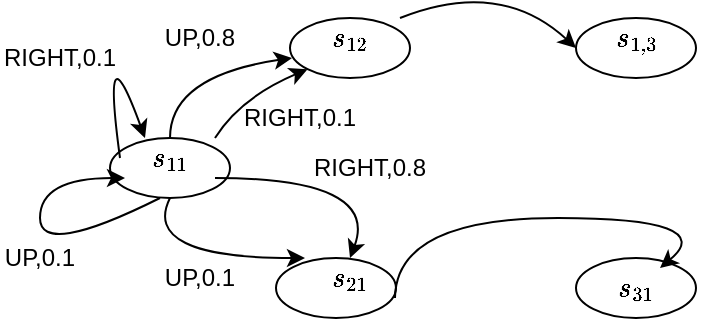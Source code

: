 <mxfile version="12.6.5" type="device"><diagram id="ipYcYHQ99y2hw3lq9FmB" name="Page-1"><mxGraphModel dx="777" dy="492" grid="1" gridSize="10" guides="1" tooltips="1" connect="1" arrows="1" fold="1" page="1" pageScale="1" pageWidth="850" pageHeight="1100" math="1" shadow="0"><root><mxCell id="0"/><mxCell id="1" parent="0"/><mxCell id="C7jofuTTa2PqTlVBUMQ7-1" value="" style="ellipse;whiteSpace=wrap;html=1;" parent="1" vertex="1"><mxGeometry x="95" y="200" width="60" height="30" as="geometry"/></mxCell><mxCell id="C7jofuTTa2PqTlVBUMQ7-3" value="$$ s_{11} $$" style="text;html=1;strokeColor=none;fillColor=none;align=center;verticalAlign=middle;whiteSpace=wrap;rounded=0;" parent="1" vertex="1"><mxGeometry x="80" y="200" width="90" height="20" as="geometry"/></mxCell><mxCell id="C7jofuTTa2PqTlVBUMQ7-7" value="" style="ellipse;whiteSpace=wrap;html=1;" parent="1" vertex="1"><mxGeometry x="185" y="140" width="60" height="30" as="geometry"/></mxCell><mxCell id="C7jofuTTa2PqTlVBUMQ7-8" value="$$ s_{12} $$" style="text;html=1;strokeColor=none;fillColor=none;align=center;verticalAlign=middle;whiteSpace=wrap;rounded=0;" parent="1" vertex="1"><mxGeometry x="170" y="140" width="90" height="20" as="geometry"/></mxCell><mxCell id="C7jofuTTa2PqTlVBUMQ7-9" value="" style="ellipse;whiteSpace=wrap;html=1;" parent="1" vertex="1"><mxGeometry x="178" y="260" width="60" height="30" as="geometry"/></mxCell><mxCell id="C7jofuTTa2PqTlVBUMQ7-10" value="$$ s_{21} $$" style="text;html=1;strokeColor=none;fillColor=none;align=center;verticalAlign=middle;whiteSpace=wrap;rounded=0;" parent="1" vertex="1"><mxGeometry x="170" y="260" width="90" height="20" as="geometry"/></mxCell><mxCell id="C7jofuTTa2PqTlVBUMQ7-15" value="UP,0.1" style="text;html=1;strokeColor=none;fillColor=none;align=center;verticalAlign=middle;whiteSpace=wrap;rounded=0;" parent="1" vertex="1"><mxGeometry x="40" y="250" width="40" height="20" as="geometry"/></mxCell><mxCell id="C7jofuTTa2PqTlVBUMQ7-40" value="" style="curved=1;endArrow=classic;html=1;entryX=0.25;entryY=1;entryDx=0;entryDy=0;" parent="1" target="C7jofuTTa2PqTlVBUMQ7-3" edge="1"><mxGeometry width="50" height="50" relative="1" as="geometry"><mxPoint x="120" y="230" as="sourcePoint"/><mxPoint x="450" y="240" as="targetPoint"/><Array as="points"><mxPoint x="60" y="260"/><mxPoint x="60" y="220"/></Array></mxGeometry></mxCell><mxCell id="C7jofuTTa2PqTlVBUMQ7-41" value="" style="curved=1;endArrow=classic;html=1;exitX=0.5;exitY=0;exitDx=0;exitDy=0;" parent="1" source="C7jofuTTa2PqTlVBUMQ7-3" edge="1"><mxGeometry width="50" height="50" relative="1" as="geometry"><mxPoint x="400" y="290" as="sourcePoint"/><mxPoint x="186" y="160" as="targetPoint"/><Array as="points"><mxPoint x="125" y="169"/></Array></mxGeometry></mxCell><mxCell id="C7jofuTTa2PqTlVBUMQ7-42" value="UP,0.8" style="text;html=1;strokeColor=none;fillColor=none;align=center;verticalAlign=middle;whiteSpace=wrap;rounded=0;" parent="1" vertex="1"><mxGeometry x="120" y="140" width="40" height="20" as="geometry"/></mxCell><mxCell id="C7jofuTTa2PqTlVBUMQ7-43" value="" style="curved=1;endArrow=classic;html=1;exitX=0.5;exitY=1;exitDx=0;exitDy=0;entryX=0.25;entryY=0;entryDx=0;entryDy=0;" parent="1" source="C7jofuTTa2PqTlVBUMQ7-1" target="C7jofuTTa2PqTlVBUMQ7-10" edge="1"><mxGeometry width="50" height="50" relative="1" as="geometry"><mxPoint x="450" y="240" as="sourcePoint"/><mxPoint x="400" y="290" as="targetPoint"/><Array as="points"><mxPoint x="110" y="260"/></Array></mxGeometry></mxCell><mxCell id="C7jofuTTa2PqTlVBUMQ7-45" value="UP,0.1" style="text;html=1;strokeColor=none;fillColor=none;align=center;verticalAlign=middle;whiteSpace=wrap;rounded=0;" parent="1" vertex="1"><mxGeometry x="120" y="260" width="40" height="20" as="geometry"/></mxCell><mxCell id="C7jofuTTa2PqTlVBUMQ7-50" value="" style="ellipse;whiteSpace=wrap;html=1;" parent="1" vertex="1"><mxGeometry x="328" y="140" width="60" height="30" as="geometry"/></mxCell><mxCell id="C7jofuTTa2PqTlVBUMQ7-51" value="$$ s_{1,3} $$" style="text;html=1;strokeColor=none;fillColor=none;align=center;verticalAlign=middle;whiteSpace=wrap;rounded=0;" parent="1" vertex="1"><mxGeometry x="313" y="140" width="90" height="20" as="geometry"/></mxCell><mxCell id="C7jofuTTa2PqTlVBUMQ7-53" value="" style="ellipse;whiteSpace=wrap;html=1;" parent="1" vertex="1"><mxGeometry x="328" y="260" width="60" height="30" as="geometry"/></mxCell><mxCell id="C7jofuTTa2PqTlVBUMQ7-54" value="$$ s_{31} $$" style="text;html=1;strokeColor=none;fillColor=none;align=center;verticalAlign=middle;whiteSpace=wrap;rounded=0;" parent="1" vertex="1"><mxGeometry x="313" y="265" width="90" height="20" as="geometry"/></mxCell><mxCell id="C7jofuTTa2PqTlVBUMQ7-57" value="" style="curved=1;endArrow=classic;html=1;entryX=0;entryY=0.5;entryDx=0;entryDy=0;" parent="1" source="C7jofuTTa2PqTlVBUMQ7-8" target="C7jofuTTa2PqTlVBUMQ7-50" edge="1"><mxGeometry width="50" height="50" relative="1" as="geometry"><mxPoint x="400" y="290" as="sourcePoint"/><mxPoint x="450" y="240" as="targetPoint"/><Array as="points"><mxPoint x="290" y="120"/></Array></mxGeometry></mxCell><mxCell id="C7jofuTTa2PqTlVBUMQ7-58" value="" style="curved=1;endArrow=classic;html=1;exitX=0.75;exitY=1;exitDx=0;exitDy=0;" parent="1" source="C7jofuTTa2PqTlVBUMQ7-10" target="C7jofuTTa2PqTlVBUMQ7-54" edge="1"><mxGeometry width="50" height="50" relative="1" as="geometry"><mxPoint x="400" y="290" as="sourcePoint"/><mxPoint x="450" y="240" as="targetPoint"/><Array as="points"><mxPoint x="238" y="240"/><mxPoint x="400" y="240"/></Array></mxGeometry></mxCell><mxCell id="C7jofuTTa2PqTlVBUMQ7-59" value="" style="curved=1;endArrow=classic;html=1;entryX=0.5;entryY=0;entryDx=0;entryDy=0;exitX=0.75;exitY=1;exitDx=0;exitDy=0;" parent="1" source="C7jofuTTa2PqTlVBUMQ7-3" target="C7jofuTTa2PqTlVBUMQ7-10" edge="1"><mxGeometry width="50" height="50" relative="1" as="geometry"><mxPoint x="400" y="290" as="sourcePoint"/><mxPoint x="450" y="240" as="targetPoint"/><Array as="points"><mxPoint x="230" y="220"/></Array></mxGeometry></mxCell><mxCell id="C7jofuTTa2PqTlVBUMQ7-60" value="RIGHT,0.8" style="text;html=1;strokeColor=none;fillColor=none;align=center;verticalAlign=middle;whiteSpace=wrap;rounded=0;" parent="1" vertex="1"><mxGeometry x="205" y="205" width="40" height="20" as="geometry"/></mxCell><mxCell id="C7jofuTTa2PqTlVBUMQ7-62" value="" style="curved=1;endArrow=classic;html=1;entryX=0.5;entryY=0;entryDx=0;entryDy=0;" parent="1" edge="1"><mxGeometry width="50" height="50" relative="1" as="geometry"><mxPoint x="100" y="210" as="sourcePoint"/><mxPoint x="112.5" y="200" as="targetPoint"/><Array as="points"><mxPoint x="90.5" y="140"/></Array></mxGeometry></mxCell><mxCell id="C7jofuTTa2PqTlVBUMQ7-63" value="RIGHT,0.1" style="text;html=1;strokeColor=none;fillColor=none;align=center;verticalAlign=middle;whiteSpace=wrap;rounded=0;" parent="1" vertex="1"><mxGeometry x="170" y="180" width="40" height="20" as="geometry"/></mxCell><mxCell id="C7jofuTTa2PqTlVBUMQ7-64" value="" style="curved=1;endArrow=classic;html=1;exitX=0.75;exitY=0;exitDx=0;exitDy=0;entryX=0;entryY=1;entryDx=0;entryDy=0;" parent="1" source="C7jofuTTa2PqTlVBUMQ7-3" target="C7jofuTTa2PqTlVBUMQ7-7" edge="1"><mxGeometry width="50" height="50" relative="1" as="geometry"><mxPoint x="400" y="290" as="sourcePoint"/><mxPoint x="450" y="240" as="targetPoint"/><Array as="points"><mxPoint x="160" y="180"/></Array></mxGeometry></mxCell><mxCell id="C7jofuTTa2PqTlVBUMQ7-65" value="RIGHT,0.1" style="text;html=1;strokeColor=none;fillColor=none;align=center;verticalAlign=middle;whiteSpace=wrap;rounded=0;" parent="1" vertex="1"><mxGeometry x="50" y="150" width="40" height="20" as="geometry"/></mxCell></root></mxGraphModel></diagram></mxfile>